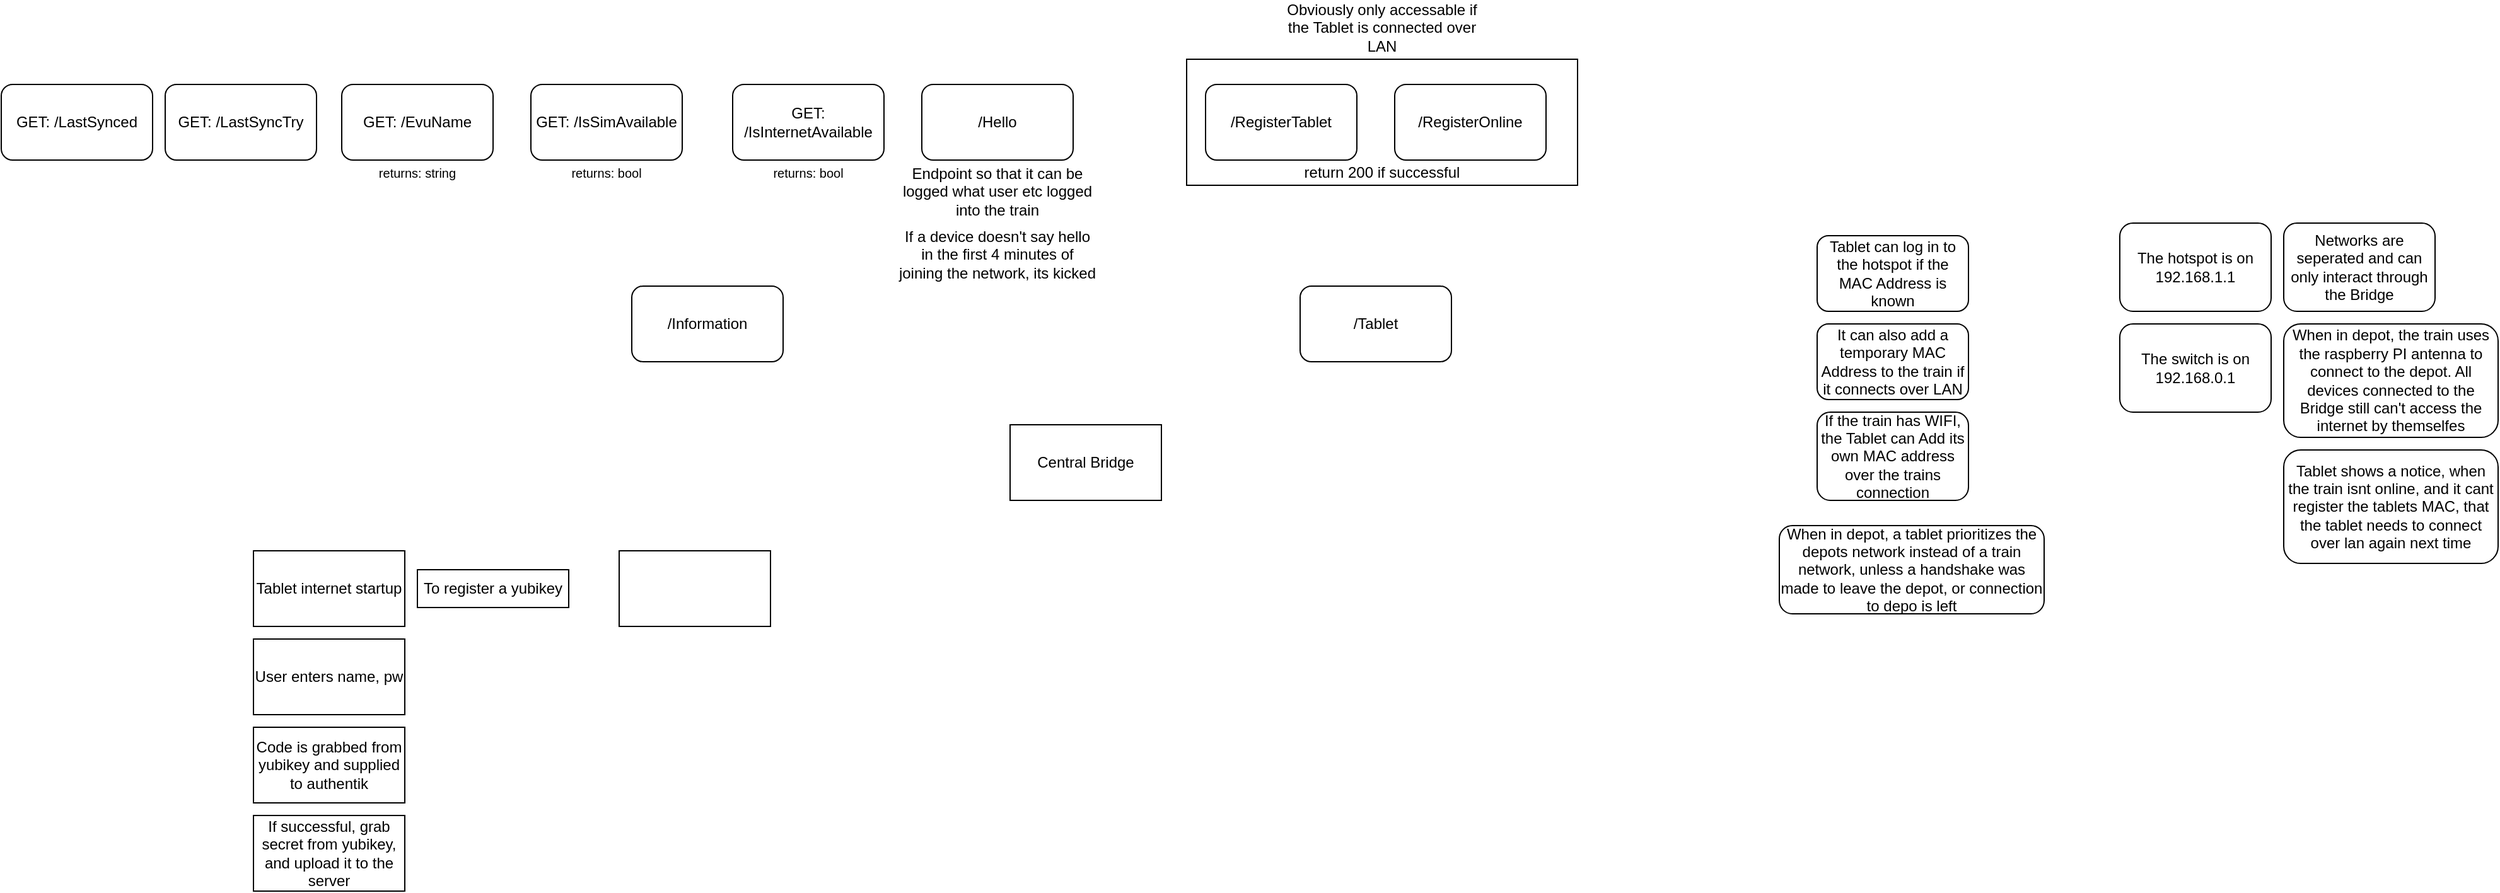 <mxfile version="26.0.3">
  <diagram name="Page-1" id="dq8juwHjYBTWb1SoAbBf">
    <mxGraphModel dx="3490" dy="1084" grid="1" gridSize="10" guides="1" tooltips="1" connect="1" arrows="1" fold="1" page="1" pageScale="1" pageWidth="1920" pageHeight="1200" math="0" shadow="0">
      <root>
        <mxCell id="0" />
        <mxCell id="1" parent="0" />
        <mxCell id="D0AqdsrFLwhoFKeQuo0Y-23" value="" style="rounded=0;whiteSpace=wrap;html=1;" parent="1" vertex="1">
          <mxGeometry x="880" y="230" width="310" height="100" as="geometry" />
        </mxCell>
        <mxCell id="D0AqdsrFLwhoFKeQuo0Y-1" value="Central Bridge" style="rounded=0;whiteSpace=wrap;html=1;" parent="1" vertex="1">
          <mxGeometry x="740" y="520" width="120" height="60" as="geometry" />
        </mxCell>
        <mxCell id="D0AqdsrFLwhoFKeQuo0Y-2" value="/Information" style="rounded=1;whiteSpace=wrap;html=1;" parent="1" vertex="1">
          <mxGeometry x="440" y="410" width="120" height="60" as="geometry" />
        </mxCell>
        <mxCell id="D0AqdsrFLwhoFKeQuo0Y-4" value="GET: /EvuName" style="rounded=1;whiteSpace=wrap;html=1;" parent="1" vertex="1">
          <mxGeometry x="210" y="250" width="120" height="60" as="geometry" />
        </mxCell>
        <mxCell id="D0AqdsrFLwhoFKeQuo0Y-5" value="GET: /IsSimAvailable" style="rounded=1;whiteSpace=wrap;html=1;" parent="1" vertex="1">
          <mxGeometry x="360" y="250" width="120" height="60" as="geometry" />
        </mxCell>
        <mxCell id="D0AqdsrFLwhoFKeQuo0Y-6" value="GET: /IsInternetAvailable" style="rounded=1;whiteSpace=wrap;html=1;" parent="1" vertex="1">
          <mxGeometry x="520" y="250" width="120" height="60" as="geometry" />
        </mxCell>
        <mxCell id="D0AqdsrFLwhoFKeQuo0Y-7" value="&lt;font style=&quot;font-size: 10px;&quot;&gt;returns: string&lt;/font&gt;" style="text;html=1;align=center;verticalAlign=middle;whiteSpace=wrap;rounded=0;" parent="1" vertex="1">
          <mxGeometry x="210" y="310" width="120" height="20" as="geometry" />
        </mxCell>
        <mxCell id="D0AqdsrFLwhoFKeQuo0Y-8" value="&lt;font style=&quot;font-size: 10px;&quot;&gt;returns: bool&lt;/font&gt;" style="text;html=1;align=center;verticalAlign=middle;whiteSpace=wrap;rounded=0;" parent="1" vertex="1">
          <mxGeometry x="360" y="310" width="120" height="20" as="geometry" />
        </mxCell>
        <mxCell id="D0AqdsrFLwhoFKeQuo0Y-9" value="&lt;font style=&quot;font-size: 10px;&quot;&gt;returns: bool&lt;/font&gt;" style="text;html=1;align=center;verticalAlign=middle;whiteSpace=wrap;rounded=0;" parent="1" vertex="1">
          <mxGeometry x="520" y="310" width="120" height="20" as="geometry" />
        </mxCell>
        <mxCell id="D0AqdsrFLwhoFKeQuo0Y-10" value="Tablet can log in to the hotspot if the MAC Address is known" style="rounded=1;whiteSpace=wrap;html=1;" parent="1" vertex="1">
          <mxGeometry x="1380" y="370" width="120" height="60" as="geometry" />
        </mxCell>
        <mxCell id="D0AqdsrFLwhoFKeQuo0Y-11" value="It can also add a temporary MAC Address to the train if it connects over LAN" style="rounded=1;whiteSpace=wrap;html=1;" parent="1" vertex="1">
          <mxGeometry x="1380" y="440" width="120" height="60" as="geometry" />
        </mxCell>
        <mxCell id="D0AqdsrFLwhoFKeQuo0Y-12" value="If the train has WIFI, the Tablet can Add its own MAC address over the trains connection" style="rounded=1;whiteSpace=wrap;html=1;" parent="1" vertex="1">
          <mxGeometry x="1380" y="510" width="120" height="70" as="geometry" />
        </mxCell>
        <mxCell id="D0AqdsrFLwhoFKeQuo0Y-13" value="The hotspot is on 192.168.1.1" style="rounded=1;whiteSpace=wrap;html=1;" parent="1" vertex="1">
          <mxGeometry x="1620" y="360" width="120" height="70" as="geometry" />
        </mxCell>
        <mxCell id="D0AqdsrFLwhoFKeQuo0Y-14" value="The switch is on 192.168.0.1" style="rounded=1;whiteSpace=wrap;html=1;" parent="1" vertex="1">
          <mxGeometry x="1620" y="440" width="120" height="70" as="geometry" />
        </mxCell>
        <mxCell id="D0AqdsrFLwhoFKeQuo0Y-15" value="Networks are seperated and can only interact through the Bridge" style="rounded=1;whiteSpace=wrap;html=1;" parent="1" vertex="1">
          <mxGeometry x="1750" y="360" width="120" height="70" as="geometry" />
        </mxCell>
        <mxCell id="D0AqdsrFLwhoFKeQuo0Y-16" value="/Tablet" style="rounded=1;whiteSpace=wrap;html=1;" parent="1" vertex="1">
          <mxGeometry x="970" y="410" width="120" height="60" as="geometry" />
        </mxCell>
        <mxCell id="D0AqdsrFLwhoFKeQuo0Y-17" value="/Hello" style="rounded=1;whiteSpace=wrap;html=1;" parent="1" vertex="1">
          <mxGeometry x="670" y="250" width="120" height="60" as="geometry" />
        </mxCell>
        <mxCell id="D0AqdsrFLwhoFKeQuo0Y-18" value="/RegisterTablet" style="rounded=1;whiteSpace=wrap;html=1;" parent="1" vertex="1">
          <mxGeometry x="895" y="250" width="120" height="60" as="geometry" />
        </mxCell>
        <mxCell id="D0AqdsrFLwhoFKeQuo0Y-20" value="Endpoint so that it can be logged what user etc logged into the train" style="text;html=1;align=center;verticalAlign=middle;whiteSpace=wrap;rounded=0;" parent="1" vertex="1">
          <mxGeometry x="650" y="310" width="160" height="50" as="geometry" />
        </mxCell>
        <mxCell id="D0AqdsrFLwhoFKeQuo0Y-21" value="/RegisterOnline" style="rounded=1;whiteSpace=wrap;html=1;" parent="1" vertex="1">
          <mxGeometry x="1045" y="250" width="120" height="60" as="geometry" />
        </mxCell>
        <mxCell id="D0AqdsrFLwhoFKeQuo0Y-22" value="Obviously only accessable if the Tablet is connected over LAN" style="text;html=1;align=center;verticalAlign=middle;whiteSpace=wrap;rounded=0;" parent="1" vertex="1">
          <mxGeometry x="955" y="190" width="160" height="30" as="geometry" />
        </mxCell>
        <mxCell id="D0AqdsrFLwhoFKeQuo0Y-24" value="When in depot, the train uses the raspberry PI antenna to connect to the depot. All devices connected to the Bridge still can&#39;t access the internet by themselfes" style="rounded=1;whiteSpace=wrap;html=1;" parent="1" vertex="1">
          <mxGeometry x="1750" y="440" width="170" height="90" as="geometry" />
        </mxCell>
        <mxCell id="D0AqdsrFLwhoFKeQuo0Y-25" value="Tablet shows a notice, when the train isnt online, and it cant register the tablets MAC, that the tablet needs to connect over lan again next time" style="rounded=1;whiteSpace=wrap;html=1;" parent="1" vertex="1">
          <mxGeometry x="1750" y="540" width="170" height="90" as="geometry" />
        </mxCell>
        <mxCell id="D0AqdsrFLwhoFKeQuo0Y-27" value="return 200 if successful" style="text;html=1;align=center;verticalAlign=middle;whiteSpace=wrap;rounded=0;" parent="1" vertex="1">
          <mxGeometry x="920" y="310" width="230" height="20" as="geometry" />
        </mxCell>
        <mxCell id="D0AqdsrFLwhoFKeQuo0Y-29" value="When in depot, a tablet prioritizes the depots network instead of a train network, unless a handshake was made to leave the depot, or connection to depo is left" style="rounded=1;whiteSpace=wrap;html=1;" parent="1" vertex="1">
          <mxGeometry x="1350" y="600" width="210" height="70" as="geometry" />
        </mxCell>
        <mxCell id="D0AqdsrFLwhoFKeQuo0Y-30" value="If a device doesn&#39;t say hello in the first 4 minutes of joining the network, its kicked" style="text;html=1;align=center;verticalAlign=middle;whiteSpace=wrap;rounded=0;" parent="1" vertex="1">
          <mxGeometry x="650" y="360" width="160" height="50" as="geometry" />
        </mxCell>
        <mxCell id="nHDwqZT88RZeFxS14gR3-1" value="Tablet internet startup" style="rounded=0;whiteSpace=wrap;html=1;" vertex="1" parent="1">
          <mxGeometry x="140" y="620" width="120" height="60" as="geometry" />
        </mxCell>
        <mxCell id="nHDwqZT88RZeFxS14gR3-2" value="User enters name, pw" style="rounded=0;whiteSpace=wrap;html=1;" vertex="1" parent="1">
          <mxGeometry x="140" y="690" width="120" height="60" as="geometry" />
        </mxCell>
        <mxCell id="nHDwqZT88RZeFxS14gR3-3" value="To register a yubikey" style="rounded=0;whiteSpace=wrap;html=1;" vertex="1" parent="1">
          <mxGeometry x="270" y="635" width="120" height="30" as="geometry" />
        </mxCell>
        <mxCell id="nHDwqZT88RZeFxS14gR3-4" value="Code is grabbed from yubikey and supplied to authentik" style="rounded=0;whiteSpace=wrap;html=1;" vertex="1" parent="1">
          <mxGeometry x="140" y="760" width="120" height="60" as="geometry" />
        </mxCell>
        <mxCell id="nHDwqZT88RZeFxS14gR3-5" value="If successful, grab secret from yubikey, and upload it to the server" style="rounded=0;whiteSpace=wrap;html=1;" vertex="1" parent="1">
          <mxGeometry x="140" y="830" width="120" height="60" as="geometry" />
        </mxCell>
        <mxCell id="nHDwqZT88RZeFxS14gR3-6" value="" style="rounded=0;whiteSpace=wrap;html=1;" vertex="1" parent="1">
          <mxGeometry x="430" y="620" width="120" height="60" as="geometry" />
        </mxCell>
        <mxCell id="nHDwqZT88RZeFxS14gR3-7" value="GET: /LastSyncTry" style="rounded=1;whiteSpace=wrap;html=1;" vertex="1" parent="1">
          <mxGeometry x="70" y="250" width="120" height="60" as="geometry" />
        </mxCell>
        <mxCell id="nHDwqZT88RZeFxS14gR3-8" value="GET: /LastSynced" style="rounded=1;whiteSpace=wrap;html=1;" vertex="1" parent="1">
          <mxGeometry x="-60" y="250" width="120" height="60" as="geometry" />
        </mxCell>
      </root>
    </mxGraphModel>
  </diagram>
</mxfile>
